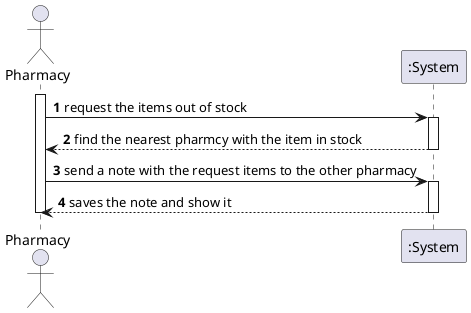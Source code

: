 @startuml
autonumber
actor "Pharmacy" as PHA
participant ":System" as STM
activate PHA
PHA -> STM :request the items out of stock
activate STM
STM --> PHA :find the nearest pharmcy with the item in stock
deactivate STM
PHA -> STM :send a note with the request items to the other pharmacy
activate STM
STM --> PHA :saves the note and show it
deactivate STM
deactivate PHA
@enduml
